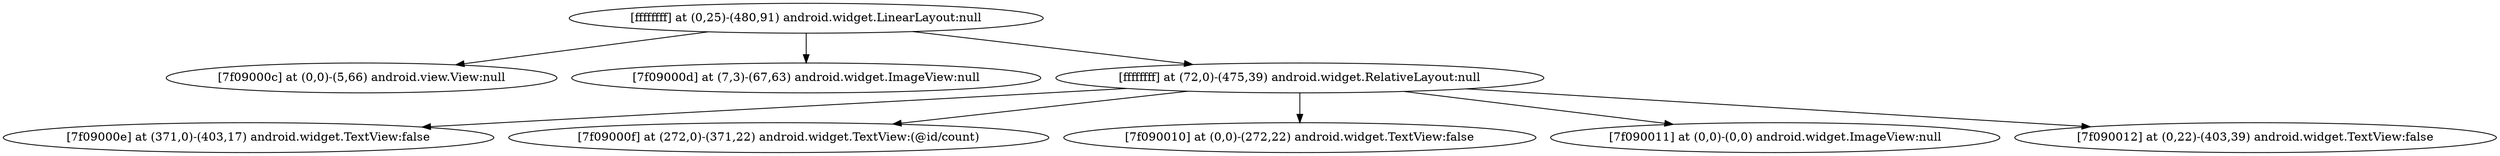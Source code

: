 strict digraph G {
  1 [ label="[ffffffff] at (0,25)-(480,91) android.widget.LinearLayout:null" ];
  2 [ label="[7f09000c] at (0,0)-(5,66) android.view.View:null" ];
  3 [ label="[7f09000d] at (7,3)-(67,63) android.widget.ImageView:null" ];
  4 [ label="[ffffffff] at (72,0)-(475,39) android.widget.RelativeLayout:null" ];
  5 [ label="[7f09000e] at (371,0)-(403,17) android.widget.TextView:false" ];
  6 [ label="[7f09000f] at (272,0)-(371,22) android.widget.TextView:(@id/count)" ];
  7 [ label="[7f090010] at (0,0)-(272,22) android.widget.TextView:false" ];
  8 [ label="[7f090011] at (0,0)-(0,0) android.widget.ImageView:null" ];
  9 [ label="[7f090012] at (0,22)-(403,39) android.widget.TextView:false" ];
  1 -> 2;
  1 -> 3;
  1 -> 4;
  4 -> 5;
  4 -> 6;
  4 -> 7;
  4 -> 8;
  4 -> 9;
}
